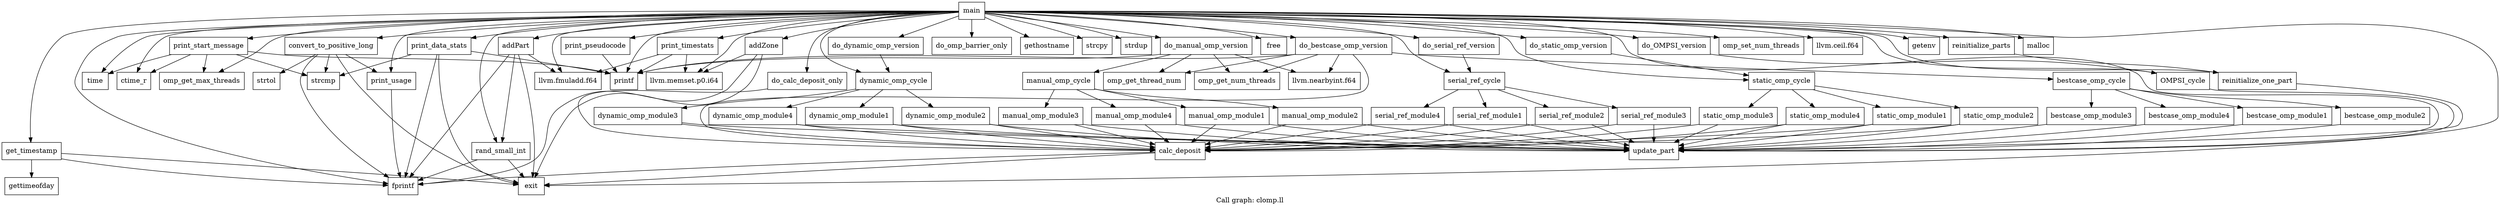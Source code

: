 digraph "Call graph: clomp.ll" {
	label="Call graph: clomp.ll";

	Node0x563e5426fde0 [shape=record,label="{rand_small_int}"];
	Node0x563e5426fde0 -> Node0x563e5424fea0;
	Node0x563e5426fde0 -> Node0x563e54274760;
	Node0x563e5428f350 [shape=record,label="{print_start_message}"];
	Node0x563e5428f350 -> Node0x563e54295c00;
	Node0x563e5428f350 -> Node0x563e542938b0;
	Node0x563e5428f350 -> Node0x563e542928f0;
	Node0x563e5428f350 -> Node0x563e542833c0;
	Node0x563e5428f350 -> Node0x563e54290650;
	Node0x563e5424fea0 [shape=record,label="{fprintf}"];
	Node0x563e54274760 [shape=record,label="{exit}"];
	Node0x563e5427dc70 [shape=record,label="{print_usage}"];
	Node0x563e5427dc70 -> Node0x563e5424fea0;
	Node0x563e54273480 [shape=record,label="{convert_to_positive_long}"];
	Node0x563e54273480 -> Node0x563e5424fea0;
	Node0x563e54273480 -> Node0x563e54274760;
	Node0x563e54273480 -> Node0x563e542723e0;
	Node0x563e54273480 -> Node0x563e5427dc70;
	Node0x563e54273480 -> Node0x563e542833c0;
	Node0x563e542723e0 [shape=record,label="{strtol}"];
	Node0x563e542833c0 [shape=record,label="{strcmp}"];
	Node0x563e54289d50 [shape=record,label="{update_part}"];
	Node0x563e54287a00 [shape=record,label="{reinitialize_one_part}"];
	Node0x563e54287a00 -> Node0x563e54289d50;
	Node0x563e54285760 [shape=record,label="{reinitialize_parts}"];
	Node0x563e54285760 -> Node0x563e54287a00;
	Node0x563e542ecb90 [shape=record,label="{serial_ref_module4}"];
	Node0x563e542ecb90 -> Node0x563e542b4df0;
	Node0x563e542ecb90 -> Node0x563e54289d50;
	Node0x563e54295c00 [shape=record,label="{time}"];
	Node0x563e542938b0 [shape=record,label="{ctime_r}"];
	Node0x563e542928f0 [shape=record,label="{printf}"];
	Node0x563e54290650 [shape=record,label="{omp_get_max_threads}"];
	Node0x563e542a7270 [shape=record,label="{get_timestamp}"];
	Node0x563e542a7270 -> Node0x563e542a5170;
	Node0x563e542a7270 -> Node0x563e5424fea0;
	Node0x563e542a7270 -> Node0x563e54274760;
	Node0x563e542a5170 [shape=record,label="{gettimeofday}"];
	Node0x563e542a3f90 [shape=record,label="{print_pseudocode}"];
	Node0x563e542a3f90 -> Node0x563e542928f0;
	Node0x563e542a1640 [shape=record,label="{print_timestats}"];
	Node0x563e542a1640 -> Node0x563e542afeb0;
	Node0x563e542a1640 -> Node0x563e542b6d70;
	Node0x563e542a1640 -> Node0x563e542928f0;
	Node0x563e542afeb0 [shape=record,label="{llvm.memset.p0.i64}"];
	Node0x563e542b6d70 [shape=record,label="{llvm.fmuladd.f64}"];
	Node0x563e542b5ea0 [shape=record,label="{print_data_stats}"];
	Node0x563e542b5ea0 -> Node0x563e542833c0;
	Node0x563e542b5ea0 -> Node0x563e5424fea0;
	Node0x563e542b5ea0 -> Node0x563e542928f0;
	Node0x563e542b5ea0 -> Node0x563e54274760;
	Node0x563e542b4df0 [shape=record,label="{calc_deposit}"];
	Node0x563e542b4df0 -> Node0x563e5424fea0;
	Node0x563e542b4df0 -> Node0x563e54274760;
	Node0x563e542b3600 [shape=record,label="{do_calc_deposit_only}"];
	Node0x563e542b3600 -> Node0x563e542b4df0;
	Node0x563e542b1680 [shape=record,label="{do_omp_barrier_only}"];
	Node0x563e542f0e60 [shape=record,label="{serial_ref_module1}"];
	Node0x563e542f0e60 -> Node0x563e542b4df0;
	Node0x563e542f0e60 -> Node0x563e54289d50;
	Node0x563e542f0a80 [shape=record,label="{serial_ref_module2}"];
	Node0x563e542f0a80 -> Node0x563e542b4df0;
	Node0x563e542f0a80 -> Node0x563e54289d50;
	Node0x563e542ee060 [shape=record,label="{serial_ref_module3}"];
	Node0x563e542ee060 -> Node0x563e542b4df0;
	Node0x563e542ee060 -> Node0x563e54289d50;
	Node0x563e5431daa0 [shape=record,label="{main}"];
	Node0x563e5431daa0 -> Node0x563e542928f0;
	Node0x563e5431daa0 -> Node0x563e5427dc70;
	Node0x563e5431daa0 -> Node0x563e54274760;
	Node0x563e5431daa0 -> Node0x563e5431db20;
	Node0x563e5431daa0 -> Node0x563e5431dba0;
	Node0x563e5431daa0 -> Node0x563e54295c00;
	Node0x563e5431daa0 -> Node0x563e542938b0;
	Node0x563e5431daa0 -> Node0x563e54273480;
	Node0x563e5431daa0 -> Node0x563e542afeb0;
	Node0x563e5431daa0 -> Node0x563e542a1640;
	Node0x563e5431daa0 -> Node0x563e5423edd0;
	Node0x563e5431daa0 -> Node0x563e5424fea0;
	Node0x563e5431daa0 -> Node0x563e542b5ea0;
	Node0x563e5431daa0 -> Node0x563e542a7270;
	Node0x563e5431daa0 -> Node0x563e542392f0;
	Node0x563e5431daa0 -> Node0x563e5428f350;
	Node0x563e5431daa0 -> Node0x563e542a3f90;
	Node0x563e5431daa0 -> Node0x563e54285760;
	Node0x563e5431daa0 -> Node0x563e5423f0b0;
	Node0x563e5431daa0 -> Node0x563e5426fde0;
	Node0x563e5431daa0 -> Node0x563e5431c020;
	Node0x563e5431daa0 -> Node0x563e5431bfa0;
	Node0x563e5431daa0 -> Node0x563e5431cac0;
	Node0x563e5431daa0 -> Node0x563e5431ca40;
	Node0x563e5431daa0 -> Node0x563e5431d480;
	Node0x563e5431daa0 -> Node0x563e542e4a90;
	Node0x563e5431daa0 -> Node0x563e542e8ae0;
	Node0x563e5431daa0 -> Node0x563e542b1680;
	Node0x563e5431daa0 -> Node0x563e542b3600;
	Node0x563e5431daa0 -> Node0x563e5423fe30;
	Node0x563e5431daa0 -> Node0x563e54289d50;
	Node0x563e5431daa0 -> Node0x563e54290650;
	Node0x563e5431daa0 -> Node0x563e5423fad0;
	Node0x563e5431daa0 -> Node0x563e542b6d70;
	Node0x563e5431daa0 -> Node0x563e5424bf40;
	Node0x563e5431daa0 -> Node0x563e54287a00;
	Node0x563e5431daa0 -> Node0x563e542f47c0;
	Node0x563e5431daa0 -> Node0x563e5423f410;
	Node0x563e5431daa0 -> Node0x563e5431d8d0;
	Node0x563e5431daa0 -> Node0x563e5423f770;
	Node0x563e5431daa0 -> Node0x563e5431d700;
	Node0x563e542e8ae0 [shape=record,label="{serial_ref_cycle}"];
	Node0x563e542e8ae0 -> Node0x563e542f0e60;
	Node0x563e542e8ae0 -> Node0x563e542f0a80;
	Node0x563e542e8ae0 -> Node0x563e542ee060;
	Node0x563e542e8ae0 -> Node0x563e542ecb90;
	Node0x563e542e4a90 [shape=record,label="{do_serial_ref_version}"];
	Node0x563e542e4a90 -> Node0x563e542e8ae0;
	Node0x563e542f47c0 [shape=record,label="{OMPSI_cycle}"];
	Node0x563e542f47c0 -> Node0x563e54289d50;
	Node0x563e5424bf40 [shape=record,label="{do_OMPSI_version}"];
	Node0x563e5424bf40 -> Node0x563e542f47c0;
	Node0x563e542496e0 [shape=record,label="{static_omp_module1}"];
	Node0x563e542496e0 -> Node0x563e542b4df0;
	Node0x563e542496e0 -> Node0x563e54289d50;
	Node0x563e5430e090 [shape=record,label="{static_omp_module2}"];
	Node0x563e5430e090 -> Node0x563e542b4df0;
	Node0x563e5430e090 -> Node0x563e54289d50;
	Node0x563e541e62d0 [shape=record,label="{static_omp_module3}"];
	Node0x563e541e62d0 -> Node0x563e542b4df0;
	Node0x563e541e62d0 -> Node0x563e54289d50;
	Node0x563e5431c870 [shape=record,label="{static_omp_module4}"];
	Node0x563e5431c870 -> Node0x563e542b4df0;
	Node0x563e5431c870 -> Node0x563e54289d50;
	Node0x563e5431ca40 [shape=record,label="{static_omp_cycle}"];
	Node0x563e5431ca40 -> Node0x563e542496e0;
	Node0x563e5431ca40 -> Node0x563e5430e090;
	Node0x563e5431ca40 -> Node0x563e541e62d0;
	Node0x563e5431ca40 -> Node0x563e5431c870;
	Node0x563e5431cac0 [shape=record,label="{do_static_omp_version}"];
	Node0x563e5431cac0 -> Node0x563e5431ca40;
	Node0x563e5431cb40 [shape=record,label="{dynamic_omp_module1}"];
	Node0x563e5431cb40 -> Node0x563e542b4df0;
	Node0x563e5431cb40 -> Node0x563e54289d50;
	Node0x563e5425a4d0 [shape=record,label="{dynamic_omp_module2}"];
	Node0x563e5425a4d0 -> Node0x563e542b4df0;
	Node0x563e5425a4d0 -> Node0x563e54289d50;
	Node0x563e54257920 [shape=record,label="{dynamic_omp_module3}"];
	Node0x563e54257920 -> Node0x563e542b4df0;
	Node0x563e54257920 -> Node0x563e54289d50;
	Node0x563e5431bdd0 [shape=record,label="{dynamic_omp_module4}"];
	Node0x563e5431bdd0 -> Node0x563e542b4df0;
	Node0x563e5431bdd0 -> Node0x563e54289d50;
	Node0x563e5431bfa0 [shape=record,label="{dynamic_omp_cycle}"];
	Node0x563e5431bfa0 -> Node0x563e5431cb40;
	Node0x563e5431bfa0 -> Node0x563e5425a4d0;
	Node0x563e5431bfa0 -> Node0x563e54257920;
	Node0x563e5431bfa0 -> Node0x563e5431bdd0;
	Node0x563e5431c020 [shape=record,label="{do_dynamic_omp_version}"];
	Node0x563e5431c020 -> Node0x563e5431bfa0;
	Node0x563e5431c0a0 [shape=record,label="{manual_omp_module1}"];
	Node0x563e5431c0a0 -> Node0x563e542b4df0;
	Node0x563e5431c0a0 -> Node0x563e54289d50;
	Node0x563e5431c150 [shape=record,label="{manual_omp_module2}"];
	Node0x563e5431c150 -> Node0x563e542b4df0;
	Node0x563e5431c150 -> Node0x563e54289d50;
	Node0x563e5431c280 [shape=record,label="{manual_omp_module3}"];
	Node0x563e5431c280 -> Node0x563e542b4df0;
	Node0x563e5431c280 -> Node0x563e54289d50;
	Node0x563e5423dd60 [shape=record,label="{manual_omp_module4}"];
	Node0x563e5423dd60 -> Node0x563e542b4df0;
	Node0x563e5423dd60 -> Node0x563e54289d50;
	Node0x563e54239880 [shape=record,label="{manual_omp_cycle}"];
	Node0x563e54239880 -> Node0x563e5431c0a0;
	Node0x563e54239880 -> Node0x563e5431c150;
	Node0x563e54239880 -> Node0x563e5431c280;
	Node0x563e54239880 -> Node0x563e5423dd60;
	Node0x563e542392f0 [shape=record,label="{do_manual_omp_version}"];
	Node0x563e542392f0 -> Node0x563e54239d50;
	Node0x563e542392f0 -> Node0x563e5423df90;
	Node0x563e542392f0 -> Node0x563e5423eb90;
	Node0x563e542392f0 -> Node0x563e54239880;
	Node0x563e542392f0 -> Node0x563e542928f0;
	Node0x563e54239d50 [shape=record,label="{omp_get_thread_num}"];
	Node0x563e5423df90 [shape=record,label="{omp_get_num_threads}"];
	Node0x563e5423eb90 [shape=record,label="{llvm.nearbyint.f64}"];
	Node0x563e5431d040 [shape=record,label="{bestcase_omp_module1}"];
	Node0x563e5431d040 -> Node0x563e54289d50;
	Node0x563e5431d0f0 [shape=record,label="{bestcase_omp_module2}"];
	Node0x563e5431d0f0 -> Node0x563e54289d50;
	Node0x563e5431d1a0 [shape=record,label="{bestcase_omp_module3}"];
	Node0x563e5431d1a0 -> Node0x563e54289d50;
	Node0x563e5431d220 [shape=record,label="{bestcase_omp_module4}"];
	Node0x563e5431d220 -> Node0x563e54289d50;
	Node0x563e5431d350 [shape=record,label="{bestcase_omp_cycle}"];
	Node0x563e5431d350 -> Node0x563e5431d040;
	Node0x563e5431d350 -> Node0x563e5431d0f0;
	Node0x563e5431d350 -> Node0x563e5431d1a0;
	Node0x563e5431d350 -> Node0x563e5431d220;
	Node0x563e5431d480 [shape=record,label="{do_bestcase_omp_version}"];
	Node0x563e5431d480 -> Node0x563e54239d50;
	Node0x563e5431d480 -> Node0x563e5423df90;
	Node0x563e5431d480 -> Node0x563e5423eb90;
	Node0x563e5431d480 -> Node0x563e542b4df0;
	Node0x563e5431d480 -> Node0x563e542928f0;
	Node0x563e5431d480 -> Node0x563e5431d350;
	Node0x563e5431d700 [shape=record,label="{addPart}"];
	Node0x563e5431d700 -> Node0x563e5424fea0;
	Node0x563e5431d700 -> Node0x563e54274760;
	Node0x563e5431d700 -> Node0x563e542b6d70;
	Node0x563e5431d700 -> Node0x563e5426fde0;
	Node0x563e5431d8d0 [shape=record,label="{addZone}"];
	Node0x563e5431d8d0 -> Node0x563e5424fea0;
	Node0x563e5431d8d0 -> Node0x563e54274760;
	Node0x563e5431d8d0 -> Node0x563e542afeb0;
	Node0x563e5431dba0 [shape=record,label="{strcpy}"];
	Node0x563e5431db20 [shape=record,label="{gethostname}"];
	Node0x563e5423edd0 [shape=record,label="{strdup}"];
	Node0x563e5423f0b0 [shape=record,label="{free}"];
	Node0x563e5423f410 [shape=record,label="{getenv}"];
	Node0x563e5423f770 [shape=record,label="{malloc}"];
	Node0x563e5423fad0 [shape=record,label="{llvm.ceil.f64}"];
	Node0x563e5423fe30 [shape=record,label="{omp_set_num_threads}"];
}
